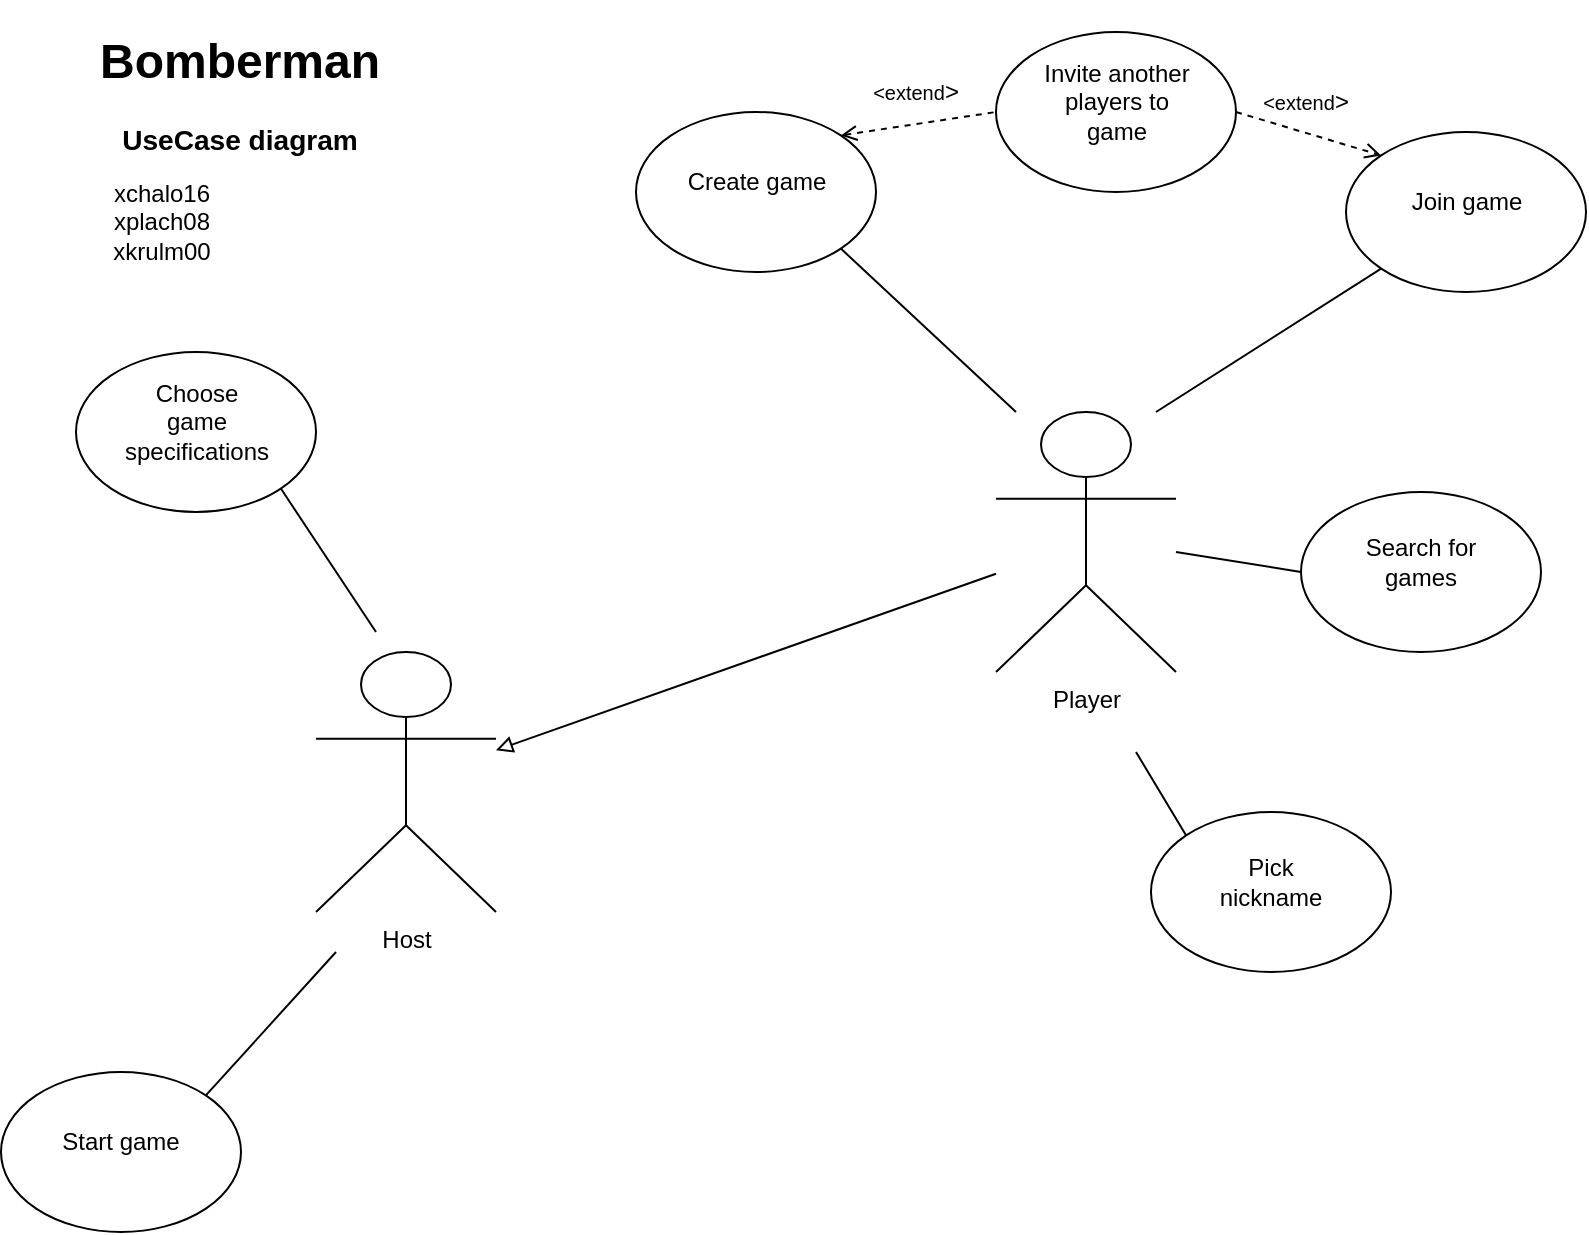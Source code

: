 <mxfile version="12.1.1" type="google" pages="1"><diagram id="pXfHTz6fvHL-AjWC_fqn" name="Page-1"><mxGraphModel dx="1102" dy="573" grid="1" gridSize="10" guides="1" tooltips="1" connect="1" arrows="1" fold="1" page="1" pageScale="1" pageWidth="850" pageHeight="1100" math="0" shadow="0"><root><mxCell id="0"/><mxCell id="1" parent="0"/><mxCell id="6oo1jWHMWdCigmfDCSLL-8" value="" style="rounded=0;orthogonalLoop=1;jettySize=auto;html=1;endArrow=block;endFill=0;" edge="1" parent="1" source="6oo1jWHMWdCigmfDCSLL-1" target="6oo1jWHMWdCigmfDCSLL-7"><mxGeometry relative="1" as="geometry"/></mxCell><mxCell id="6oo1jWHMWdCigmfDCSLL-9" style="edgeStyle=none;rounded=0;orthogonalLoop=1;jettySize=auto;html=1;endArrow=none;endFill=0;entryX=1;entryY=1;entryDx=0;entryDy=0;" edge="1" parent="1" target="6oo1jWHMWdCigmfDCSLL-10"><mxGeometry relative="1" as="geometry"><mxPoint x="470" y="150" as="targetPoint"/><mxPoint x="540" y="220" as="sourcePoint"/></mxGeometry></mxCell><mxCell id="6oo1jWHMWdCigmfDCSLL-18" style="edgeStyle=none;rounded=0;orthogonalLoop=1;jettySize=auto;html=1;entryX=0;entryY=1;entryDx=0;entryDy=0;endArrow=none;endFill=0;" edge="1" parent="1" target="6oo1jWHMWdCigmfDCSLL-14"><mxGeometry relative="1" as="geometry"><mxPoint x="610" y="220" as="sourcePoint"/></mxGeometry></mxCell><mxCell id="6oo1jWHMWdCigmfDCSLL-19" style="edgeStyle=none;rounded=0;orthogonalLoop=1;jettySize=auto;html=1;endArrow=none;endFill=0;" edge="1" parent="1"><mxGeometry relative="1" as="geometry"><mxPoint x="540" y="220" as="targetPoint"/><mxPoint x="540" y="220" as="sourcePoint"/></mxGeometry></mxCell><mxCell id="6oo1jWHMWdCigmfDCSLL-1" value="&lt;div&gt;Player&lt;/div&gt;" style="shape=umlActor;verticalLabelPosition=bottom;labelBackgroundColor=#ffffff;verticalAlign=top;html=1;outlineConnect=0;" vertex="1" parent="1"><mxGeometry x="530" y="220" width="90" height="130" as="geometry"/></mxCell><mxCell id="6oo1jWHMWdCigmfDCSLL-7" value="&lt;div&gt;Host&lt;/div&gt;&lt;div&gt;&lt;br&gt;&lt;/div&gt;" style="shape=umlActor;verticalLabelPosition=bottom;labelBackgroundColor=#ffffff;verticalAlign=top;html=1;outlineConnect=0;" vertex="1" parent="1"><mxGeometry x="190" y="340" width="90" height="130" as="geometry"/></mxCell><mxCell id="6oo1jWHMWdCigmfDCSLL-20" style="edgeStyle=none;rounded=0;orthogonalLoop=1;jettySize=auto;html=1;exitX=1;exitY=0;exitDx=0;exitDy=0;entryX=0;entryY=0.5;entryDx=0;entryDy=0;endArrow=none;endFill=0;dashed=1;startArrow=open;startFill=0;" edge="1" parent="1" source="6oo1jWHMWdCigmfDCSLL-10" target="6oo1jWHMWdCigmfDCSLL-16"><mxGeometry relative="1" as="geometry"/></mxCell><mxCell id="6oo1jWHMWdCigmfDCSLL-10" value="" style="ellipse;whiteSpace=wrap;html=1;" vertex="1" parent="1"><mxGeometry x="350" y="70" width="120" height="80" as="geometry"/></mxCell><mxCell id="6oo1jWHMWdCigmfDCSLL-11" value="&lt;div&gt;Create game&lt;/div&gt;" style="text;html=1;strokeColor=none;fillColor=none;align=center;verticalAlign=middle;whiteSpace=wrap;rounded=0;" vertex="1" parent="1"><mxGeometry x="372.5" y="80" width="75" height="50" as="geometry"/></mxCell><mxCell id="6oo1jWHMWdCigmfDCSLL-24" style="edgeStyle=none;rounded=0;orthogonalLoop=1;jettySize=auto;html=1;exitX=0;exitY=0.5;exitDx=0;exitDy=0;startArrow=none;startFill=0;endArrow=none;endFill=0;" edge="1" parent="1" source="6oo1jWHMWdCigmfDCSLL-12"><mxGeometry relative="1" as="geometry"><mxPoint x="620" y="290" as="targetPoint"/></mxGeometry></mxCell><mxCell id="6oo1jWHMWdCigmfDCSLL-12" value="" style="ellipse;whiteSpace=wrap;html=1;" vertex="1" parent="1"><mxGeometry x="682.5" y="260" width="120" height="80" as="geometry"/></mxCell><mxCell id="6oo1jWHMWdCigmfDCSLL-13" value="&lt;div&gt;Search for games&lt;/div&gt;" style="text;html=1;strokeColor=none;fillColor=none;align=center;verticalAlign=middle;whiteSpace=wrap;rounded=0;" vertex="1" parent="1"><mxGeometry x="705" y="270" width="75" height="50" as="geometry"/></mxCell><mxCell id="6oo1jWHMWdCigmfDCSLL-14" value="" style="ellipse;whiteSpace=wrap;html=1;" vertex="1" parent="1"><mxGeometry x="705" y="80" width="120" height="80" as="geometry"/></mxCell><mxCell id="6oo1jWHMWdCigmfDCSLL-15" value="&lt;div&gt;Join game&lt;/div&gt;" style="text;html=1;strokeColor=none;fillColor=none;align=center;verticalAlign=middle;whiteSpace=wrap;rounded=0;" vertex="1" parent="1"><mxGeometry x="727.5" y="90" width="75" height="50" as="geometry"/></mxCell><mxCell id="6oo1jWHMWdCigmfDCSLL-21" style="edgeStyle=none;rounded=0;orthogonalLoop=1;jettySize=auto;html=1;exitX=1;exitY=0.5;exitDx=0;exitDy=0;entryX=0;entryY=0;entryDx=0;entryDy=0;dashed=1;startArrow=none;startFill=0;endArrow=open;endFill=0;" edge="1" parent="1" source="6oo1jWHMWdCigmfDCSLL-16" target="6oo1jWHMWdCigmfDCSLL-14"><mxGeometry relative="1" as="geometry"/></mxCell><mxCell id="6oo1jWHMWdCigmfDCSLL-16" value="" style="ellipse;whiteSpace=wrap;html=1;" vertex="1" parent="1"><mxGeometry x="530" y="30" width="120" height="80" as="geometry"/></mxCell><mxCell id="6oo1jWHMWdCigmfDCSLL-17" value="&lt;div&gt;Invite another players to game&lt;/div&gt;" style="text;html=1;strokeColor=none;fillColor=none;align=center;verticalAlign=middle;whiteSpace=wrap;rounded=0;" vertex="1" parent="1"><mxGeometry x="552.5" y="40" width="75" height="50" as="geometry"/></mxCell><mxCell id="6oo1jWHMWdCigmfDCSLL-22" value="&lt;font style=&quot;font-size: 10px&quot;&gt;&amp;lt;extend&lt;/font&gt;&amp;gt;" style="text;html=1;strokeColor=none;fillColor=none;align=center;verticalAlign=middle;whiteSpace=wrap;rounded=0;" vertex="1" parent="1"><mxGeometry x="470" y="50" width="40" height="20" as="geometry"/></mxCell><mxCell id="6oo1jWHMWdCigmfDCSLL-23" value="&lt;font style=&quot;font-size: 10px&quot;&gt;&amp;lt;extend&lt;/font&gt;&amp;gt;" style="text;html=1;strokeColor=none;fillColor=none;align=center;verticalAlign=middle;whiteSpace=wrap;rounded=0;" vertex="1" parent="1"><mxGeometry x="665" y="55" width="40" height="20" as="geometry"/></mxCell><mxCell id="6oo1jWHMWdCigmfDCSLL-28" style="edgeStyle=none;rounded=0;orthogonalLoop=1;jettySize=auto;html=1;exitX=0;exitY=0;exitDx=0;exitDy=0;startArrow=none;startFill=0;endArrow=none;endFill=0;" edge="1" parent="1" source="6oo1jWHMWdCigmfDCSLL-26"><mxGeometry relative="1" as="geometry"><mxPoint x="600" y="390" as="targetPoint"/></mxGeometry></mxCell><mxCell id="6oo1jWHMWdCigmfDCSLL-26" value="" style="ellipse;whiteSpace=wrap;html=1;" vertex="1" parent="1"><mxGeometry x="607.5" y="420" width="120" height="80" as="geometry"/></mxCell><mxCell id="6oo1jWHMWdCigmfDCSLL-27" value="&lt;div&gt;Pick&lt;/div&gt;&lt;div&gt; nickname&lt;/div&gt;" style="text;html=1;strokeColor=none;fillColor=none;align=center;verticalAlign=middle;whiteSpace=wrap;rounded=0;" vertex="1" parent="1"><mxGeometry x="630" y="430" width="75" height="50" as="geometry"/></mxCell><mxCell id="6oo1jWHMWdCigmfDCSLL-31" style="edgeStyle=none;rounded=0;orthogonalLoop=1;jettySize=auto;html=1;exitX=1;exitY=1;exitDx=0;exitDy=0;startArrow=none;startFill=0;endArrow=none;endFill=0;" edge="1" parent="1" source="6oo1jWHMWdCigmfDCSLL-29"><mxGeometry relative="1" as="geometry"><mxPoint x="220" y="330" as="targetPoint"/></mxGeometry></mxCell><mxCell id="6oo1jWHMWdCigmfDCSLL-29" value="" style="ellipse;whiteSpace=wrap;html=1;" vertex="1" parent="1"><mxGeometry x="70" y="190" width="120" height="80" as="geometry"/></mxCell><mxCell id="6oo1jWHMWdCigmfDCSLL-30" value="Choose game specifications" style="text;html=1;strokeColor=none;fillColor=none;align=center;verticalAlign=middle;whiteSpace=wrap;rounded=0;" vertex="1" parent="1"><mxGeometry x="92.5" y="200" width="75" height="50" as="geometry"/></mxCell><mxCell id="6oo1jWHMWdCigmfDCSLL-34" style="edgeStyle=none;rounded=0;orthogonalLoop=1;jettySize=auto;html=1;exitX=1;exitY=0;exitDx=0;exitDy=0;startArrow=none;startFill=0;endArrow=none;endFill=0;" edge="1" parent="1" source="6oo1jWHMWdCigmfDCSLL-32"><mxGeometry relative="1" as="geometry"><mxPoint x="200" y="490" as="targetPoint"/></mxGeometry></mxCell><mxCell id="6oo1jWHMWdCigmfDCSLL-32" value="" style="ellipse;whiteSpace=wrap;html=1;" vertex="1" parent="1"><mxGeometry x="32.5" y="550" width="120" height="80" as="geometry"/></mxCell><mxCell id="6oo1jWHMWdCigmfDCSLL-33" value="&lt;div&gt;Start game&lt;/div&gt;" style="text;html=1;strokeColor=none;fillColor=none;align=center;verticalAlign=middle;whiteSpace=wrap;rounded=0;" vertex="1" parent="1"><mxGeometry x="55" y="560" width="75" height="50" as="geometry"/></mxCell><mxCell id="6oo1jWHMWdCigmfDCSLL-35" value="&lt;h1&gt;Bomberman&lt;/h1&gt;&lt;div&gt;&lt;h3&gt;UseCase diagram&lt;/h3&gt;&lt;/div&gt;" style="text;html=1;strokeColor=none;fillColor=none;align=center;verticalAlign=middle;whiteSpace=wrap;rounded=0;" vertex="1" parent="1"><mxGeometry x="32.5" y="20" width="238" height="80" as="geometry"/></mxCell><mxCell id="6oo1jWHMWdCigmfDCSLL-39" value="&lt;div&gt;xchalo16&lt;/div&gt;&lt;div&gt;xplach08&lt;/div&gt;&lt;div&gt;xkrulm00&lt;/div&gt;" style="text;html=1;strokeColor=none;fillColor=none;align=center;verticalAlign=middle;whiteSpace=wrap;rounded=0;" vertex="1" parent="1"><mxGeometry x="92.5" y="115" width="40" height="20" as="geometry"/></mxCell></root></mxGraphModel></diagram></mxfile>